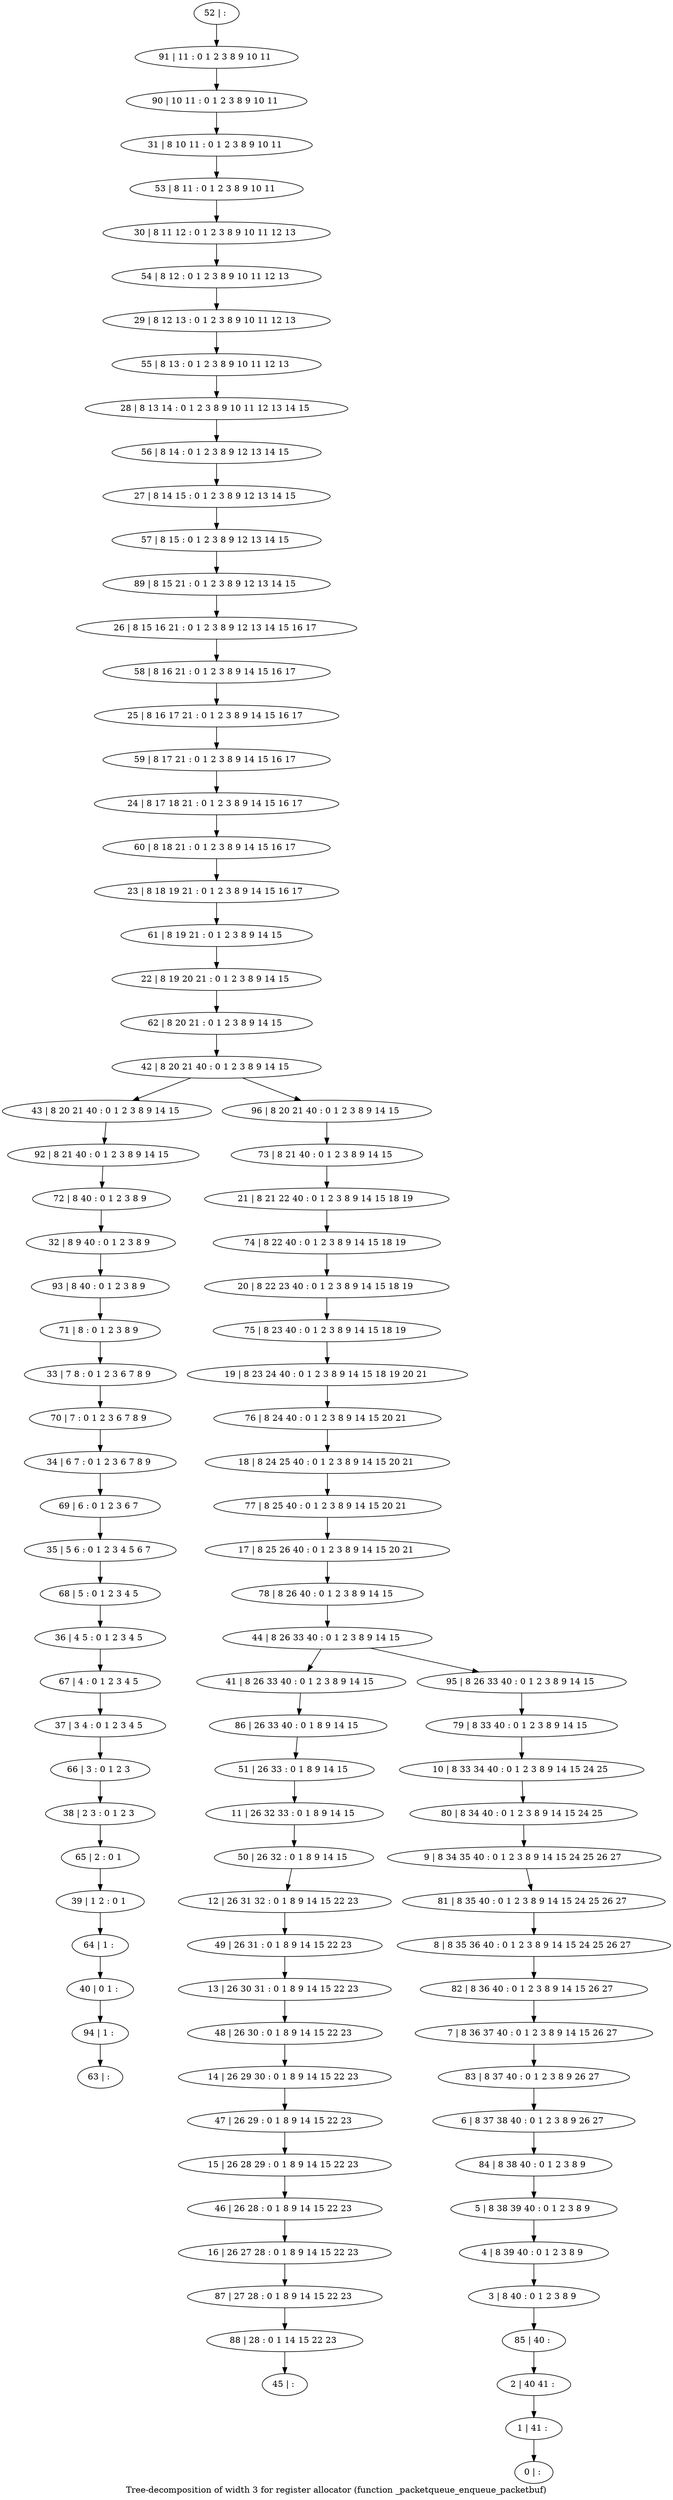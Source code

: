 digraph G {
graph [label="Tree-decomposition of width 3 for register allocator (function _packetqueue_enqueue_packetbuf)"]
0[label="0 | : "];
1[label="1 | 41 : "];
2[label="2 | 40 41 : "];
3[label="3 | 8 40 : 0 1 2 3 8 9 "];
4[label="4 | 8 39 40 : 0 1 2 3 8 9 "];
5[label="5 | 8 38 39 40 : 0 1 2 3 8 9 "];
6[label="6 | 8 37 38 40 : 0 1 2 3 8 9 26 27 "];
7[label="7 | 8 36 37 40 : 0 1 2 3 8 9 14 15 26 27 "];
8[label="8 | 8 35 36 40 : 0 1 2 3 8 9 14 15 24 25 26 27 "];
9[label="9 | 8 34 35 40 : 0 1 2 3 8 9 14 15 24 25 26 27 "];
10[label="10 | 8 33 34 40 : 0 1 2 3 8 9 14 15 24 25 "];
11[label="11 | 26 32 33 : 0 1 8 9 14 15 "];
12[label="12 | 26 31 32 : 0 1 8 9 14 15 22 23 "];
13[label="13 | 26 30 31 : 0 1 8 9 14 15 22 23 "];
14[label="14 | 26 29 30 : 0 1 8 9 14 15 22 23 "];
15[label="15 | 26 28 29 : 0 1 8 9 14 15 22 23 "];
16[label="16 | 26 27 28 : 0 1 8 9 14 15 22 23 "];
17[label="17 | 8 25 26 40 : 0 1 2 3 8 9 14 15 20 21 "];
18[label="18 | 8 24 25 40 : 0 1 2 3 8 9 14 15 20 21 "];
19[label="19 | 8 23 24 40 : 0 1 2 3 8 9 14 15 18 19 20 21 "];
20[label="20 | 8 22 23 40 : 0 1 2 3 8 9 14 15 18 19 "];
21[label="21 | 8 21 22 40 : 0 1 2 3 8 9 14 15 18 19 "];
22[label="22 | 8 19 20 21 : 0 1 2 3 8 9 14 15 "];
23[label="23 | 8 18 19 21 : 0 1 2 3 8 9 14 15 16 17 "];
24[label="24 | 8 17 18 21 : 0 1 2 3 8 9 14 15 16 17 "];
25[label="25 | 8 16 17 21 : 0 1 2 3 8 9 14 15 16 17 "];
26[label="26 | 8 15 16 21 : 0 1 2 3 8 9 12 13 14 15 16 17 "];
27[label="27 | 8 14 15 : 0 1 2 3 8 9 12 13 14 15 "];
28[label="28 | 8 13 14 : 0 1 2 3 8 9 10 11 12 13 14 15 "];
29[label="29 | 8 12 13 : 0 1 2 3 8 9 10 11 12 13 "];
30[label="30 | 8 11 12 : 0 1 2 3 8 9 10 11 12 13 "];
31[label="31 | 8 10 11 : 0 1 2 3 8 9 10 11 "];
32[label="32 | 8 9 40 : 0 1 2 3 8 9 "];
33[label="33 | 7 8 : 0 1 2 3 6 7 8 9 "];
34[label="34 | 6 7 : 0 1 2 3 6 7 8 9 "];
35[label="35 | 5 6 : 0 1 2 3 4 5 6 7 "];
36[label="36 | 4 5 : 0 1 2 3 4 5 "];
37[label="37 | 3 4 : 0 1 2 3 4 5 "];
38[label="38 | 2 3 : 0 1 2 3 "];
39[label="39 | 1 2 : 0 1 "];
40[label="40 | 0 1 : "];
41[label="41 | 8 26 33 40 : 0 1 2 3 8 9 14 15 "];
42[label="42 | 8 20 21 40 : 0 1 2 3 8 9 14 15 "];
43[label="43 | 8 20 21 40 : 0 1 2 3 8 9 14 15 "];
44[label="44 | 8 26 33 40 : 0 1 2 3 8 9 14 15 "];
45[label="45 | : "];
46[label="46 | 26 28 : 0 1 8 9 14 15 22 23 "];
47[label="47 | 26 29 : 0 1 8 9 14 15 22 23 "];
48[label="48 | 26 30 : 0 1 8 9 14 15 22 23 "];
49[label="49 | 26 31 : 0 1 8 9 14 15 22 23 "];
50[label="50 | 26 32 : 0 1 8 9 14 15 "];
51[label="51 | 26 33 : 0 1 8 9 14 15 "];
52[label="52 | : "];
53[label="53 | 8 11 : 0 1 2 3 8 9 10 11 "];
54[label="54 | 8 12 : 0 1 2 3 8 9 10 11 12 13 "];
55[label="55 | 8 13 : 0 1 2 3 8 9 10 11 12 13 "];
56[label="56 | 8 14 : 0 1 2 3 8 9 12 13 14 15 "];
57[label="57 | 8 15 : 0 1 2 3 8 9 12 13 14 15 "];
58[label="58 | 8 16 21 : 0 1 2 3 8 9 14 15 16 17 "];
59[label="59 | 8 17 21 : 0 1 2 3 8 9 14 15 16 17 "];
60[label="60 | 8 18 21 : 0 1 2 3 8 9 14 15 16 17 "];
61[label="61 | 8 19 21 : 0 1 2 3 8 9 14 15 "];
62[label="62 | 8 20 21 : 0 1 2 3 8 9 14 15 "];
63[label="63 | : "];
64[label="64 | 1 : "];
65[label="65 | 2 : 0 1 "];
66[label="66 | 3 : 0 1 2 3 "];
67[label="67 | 4 : 0 1 2 3 4 5 "];
68[label="68 | 5 : 0 1 2 3 4 5 "];
69[label="69 | 6 : 0 1 2 3 6 7 "];
70[label="70 | 7 : 0 1 2 3 6 7 8 9 "];
71[label="71 | 8 : 0 1 2 3 8 9 "];
72[label="72 | 8 40 : 0 1 2 3 8 9 "];
73[label="73 | 8 21 40 : 0 1 2 3 8 9 14 15 "];
74[label="74 | 8 22 40 : 0 1 2 3 8 9 14 15 18 19 "];
75[label="75 | 8 23 40 : 0 1 2 3 8 9 14 15 18 19 "];
76[label="76 | 8 24 40 : 0 1 2 3 8 9 14 15 20 21 "];
77[label="77 | 8 25 40 : 0 1 2 3 8 9 14 15 20 21 "];
78[label="78 | 8 26 40 : 0 1 2 3 8 9 14 15 "];
79[label="79 | 8 33 40 : 0 1 2 3 8 9 14 15 "];
80[label="80 | 8 34 40 : 0 1 2 3 8 9 14 15 24 25 "];
81[label="81 | 8 35 40 : 0 1 2 3 8 9 14 15 24 25 26 27 "];
82[label="82 | 8 36 40 : 0 1 2 3 8 9 14 15 26 27 "];
83[label="83 | 8 37 40 : 0 1 2 3 8 9 26 27 "];
84[label="84 | 8 38 40 : 0 1 2 3 8 9 "];
85[label="85 | 40 : "];
86[label="86 | 26 33 40 : 0 1 8 9 14 15 "];
87[label="87 | 27 28 : 0 1 8 9 14 15 22 23 "];
88[label="88 | 28 : 0 1 14 15 22 23 "];
89[label="89 | 8 15 21 : 0 1 2 3 8 9 12 13 14 15 "];
90[label="90 | 10 11 : 0 1 2 3 8 9 10 11 "];
91[label="91 | 11 : 0 1 2 3 8 9 10 11 "];
92[label="92 | 8 21 40 : 0 1 2 3 8 9 14 15 "];
93[label="93 | 8 40 : 0 1 2 3 8 9 "];
94[label="94 | 1 : "];
95[label="95 | 8 26 33 40 : 0 1 2 3 8 9 14 15 "];
96[label="96 | 8 20 21 40 : 0 1 2 3 8 9 14 15 "];
46->16 ;
15->46 ;
47->15 ;
14->47 ;
48->14 ;
13->48 ;
49->13 ;
12->49 ;
50->12 ;
11->50 ;
51->11 ;
64->40 ;
39->64 ;
65->39 ;
38->65 ;
66->38 ;
37->66 ;
67->37 ;
36->67 ;
68->36 ;
35->68 ;
69->35 ;
34->69 ;
70->34 ;
33->70 ;
71->33 ;
72->32 ;
86->51 ;
41->86 ;
16->87 ;
88->45 ;
87->88 ;
92->72 ;
43->92 ;
93->71 ;
32->93 ;
94->63 ;
40->94 ;
52->91 ;
91->90 ;
90->31 ;
31->53 ;
53->30 ;
30->54 ;
54->29 ;
29->55 ;
55->28 ;
28->56 ;
56->27 ;
27->57 ;
57->89 ;
89->26 ;
26->58 ;
58->25 ;
25->59 ;
59->24 ;
24->60 ;
60->23 ;
23->61 ;
61->22 ;
22->62 ;
62->42 ;
73->21 ;
21->74 ;
74->20 ;
20->75 ;
75->19 ;
19->76 ;
76->18 ;
18->77 ;
77->17 ;
17->78 ;
78->44 ;
79->10 ;
10->80 ;
80->9 ;
9->81 ;
81->8 ;
8->82 ;
82->7 ;
7->83 ;
83->6 ;
6->84 ;
84->5 ;
5->4 ;
4->3 ;
3->85 ;
85->2 ;
2->1 ;
1->0 ;
95->79 ;
96->73 ;
44->41 ;
44->95 ;
42->43 ;
42->96 ;
}
